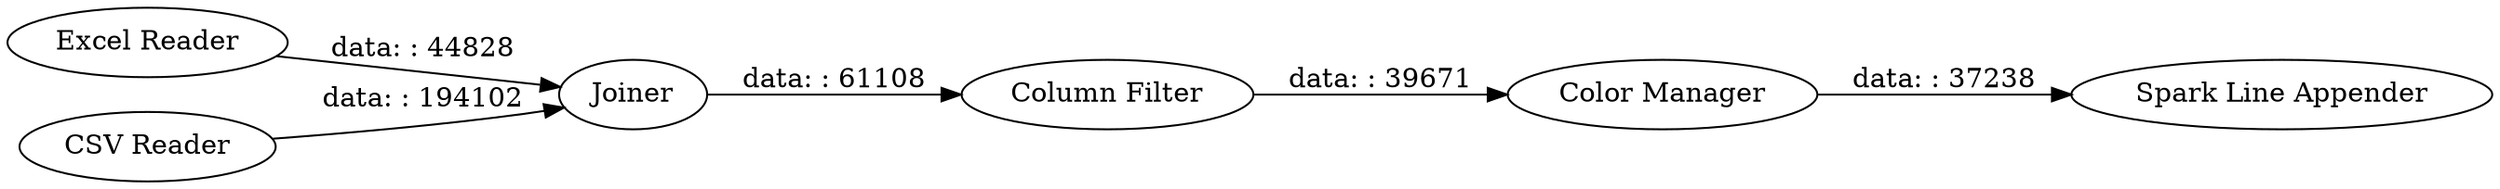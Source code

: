 digraph {
	"7410755464511373264_3" [label=Joiner]
	"7410755464511373264_4" [label="Column Filter"]
	"7410755464511373264_6" [label="Spark Line Appender"]
	"7410755464511373264_2" [label="Excel Reader"]
	"7410755464511373264_5" [label="Color Manager"]
	"7410755464511373264_1" [label="CSV Reader"]
	"7410755464511373264_4" -> "7410755464511373264_5" [label="data: : 39671"]
	"7410755464511373264_3" -> "7410755464511373264_4" [label="data: : 61108"]
	"7410755464511373264_1" -> "7410755464511373264_3" [label="data: : 194102"]
	"7410755464511373264_2" -> "7410755464511373264_3" [label="data: : 44828"]
	"7410755464511373264_5" -> "7410755464511373264_6" [label="data: : 37238"]
	rankdir=LR
}
